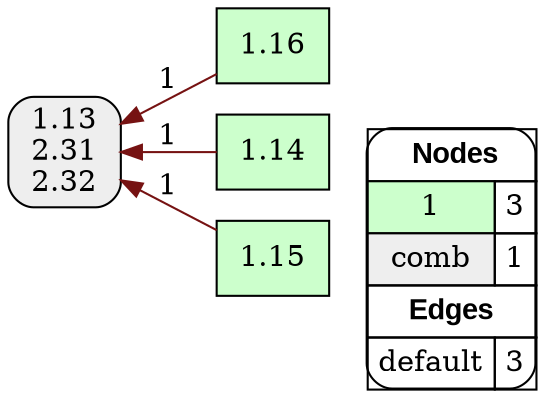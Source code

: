 digraph{
rankdir=RL
node[shape=box style=filled fillcolor="#CCFFCC"] 
"1.16"
"1.14"
"1.15"
node[shape=box style="filled,rounded" fillcolor="#EEEEEE"] 
"1.13\n2.31\n2.32"
edge[arrowhead=normal style=solid color="#000000" constraint=true ]
"1.15" -> "1.13\n2.31\n2.32" [label="1"][color="#761212"]
"1.16" -> "1.13\n2.31\n2.32" [label="1"][color="#761212"]
"1.14" -> "1.13\n2.31\n2.32" [label="1"][color="#761212"]
edge[arrowhead=normal style=solid color="#000000" constraint=true ]
node[shape=box] 
{rank=source Legend [fillcolor= white margin=0 label=< 
 <TABLE BORDER="0" CELLBORDER="1" CELLSPACING="0" CELLPADDING="4"> 
<TR> <TD COLSPAN="2"><font face="Arial Black"> Nodes</font></TD> </TR> 
<TR> 
 <TD bgcolor="#CCFFCC">1</TD> 
 <TD>3</TD> 
 </TR> 
<TR> 
 <TD bgcolor="#EEEEEE">comb</TD> 
 <TD>1</TD> 
 </TR> 
<TR> <TD COLSPAN="2"><font face = "Arial Black"> Edges </font></TD> </TR> 
<TR> 
 <TD><font color ="#000000">default</font></TD> 
 <TD>3</TD> 
 </TR> 
</TABLE> 
 >] } 
}